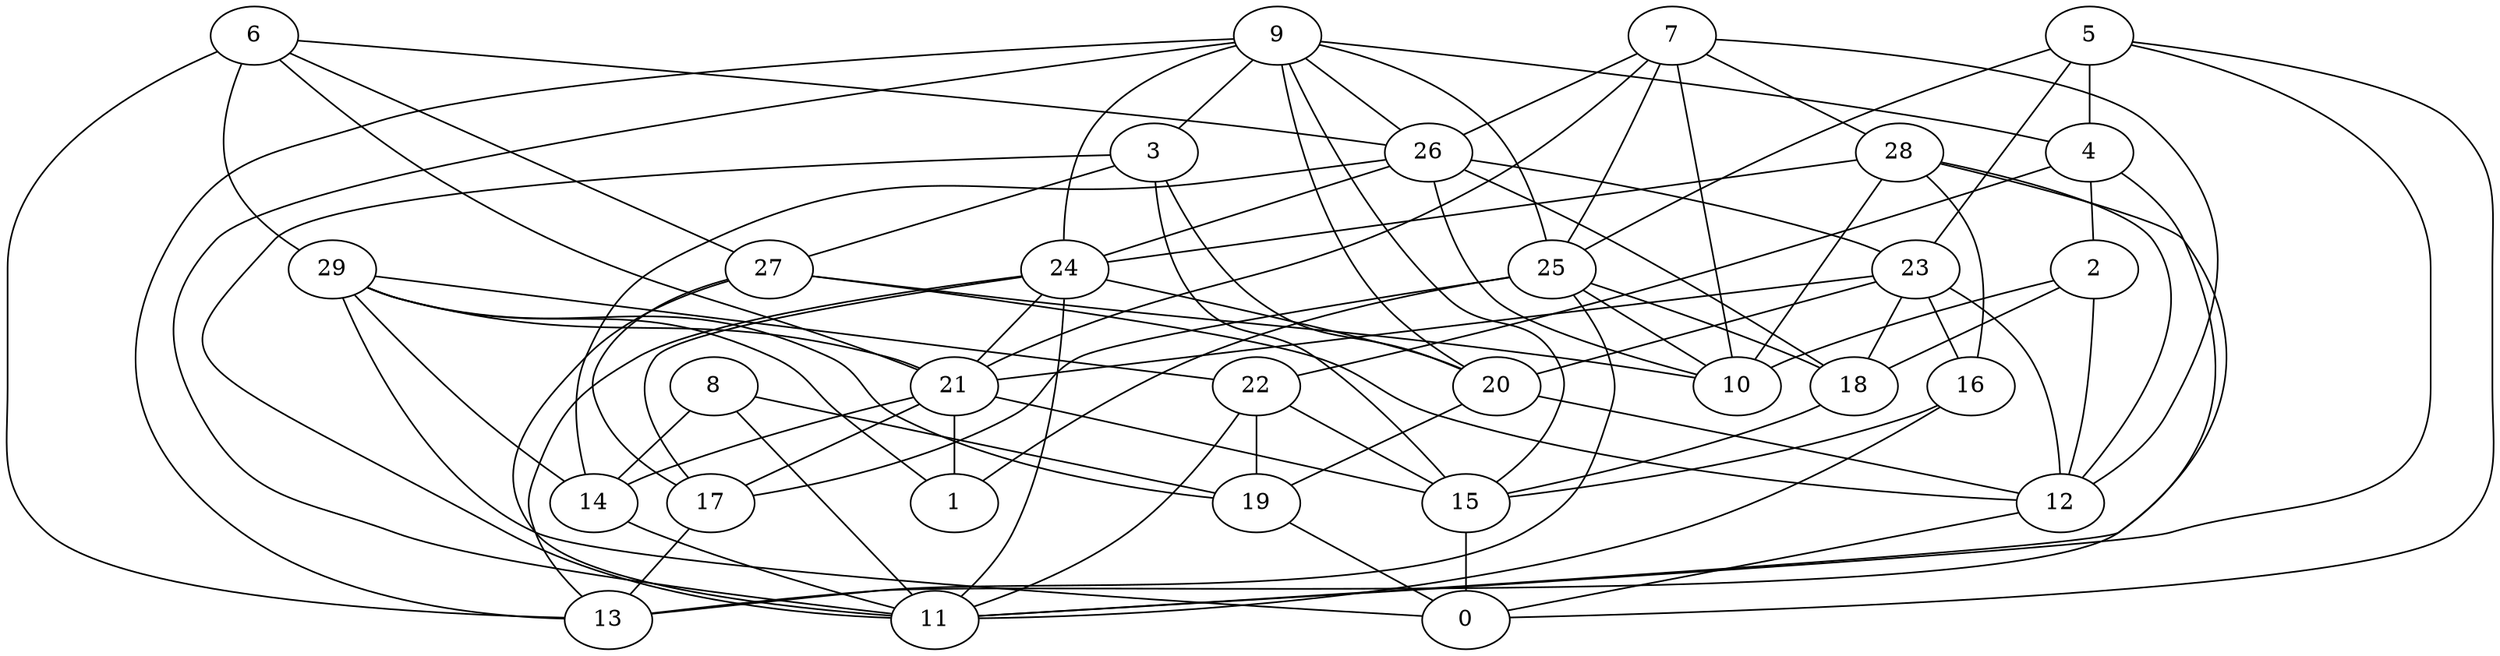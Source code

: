 digraph GG_graph {

subgraph G_graph {
edge [color = black]
"8" -> "19" [dir = none]
"8" -> "14" [dir = none]
"8" -> "11" [dir = none]
"22" -> "11" [dir = none]
"22" -> "15" [dir = none]
"22" -> "19" [dir = none]
"9" -> "24" [dir = none]
"9" -> "11" [dir = none]
"9" -> "26" [dir = none]
"9" -> "20" [dir = none]
"9" -> "15" [dir = none]
"9" -> "3" [dir = none]
"9" -> "25" [dir = none]
"9" -> "4" [dir = none]
"16" -> "11" [dir = none]
"16" -> "15" [dir = none]
"3" -> "15" [dir = none]
"3" -> "11" [dir = none]
"3" -> "27" [dir = none]
"3" -> "20" [dir = none]
"6" -> "13" [dir = none]
"6" -> "29" [dir = none]
"6" -> "26" [dir = none]
"6" -> "27" [dir = none]
"6" -> "21" [dir = none]
"26" -> "23" [dir = none]
"26" -> "14" [dir = none]
"26" -> "24" [dir = none]
"26" -> "10" [dir = none]
"26" -> "18" [dir = none]
"14" -> "11" [dir = none]
"28" -> "16" [dir = none]
"28" -> "12" [dir = none]
"28" -> "11" [dir = none]
"28" -> "24" [dir = none]
"28" -> "10" [dir = none]
"17" -> "13" [dir = none]
"15" -> "0" [dir = none]
"29" -> "1" [dir = none]
"29" -> "22" [dir = none]
"29" -> "0" [dir = none]
"29" -> "19" [dir = none]
"29" -> "21" [dir = none]
"29" -> "14" [dir = none]
"20" -> "19" [dir = none]
"20" -> "12" [dir = none]
"23" -> "21" [dir = none]
"23" -> "12" [dir = none]
"23" -> "20" [dir = none]
"23" -> "16" [dir = none]
"23" -> "18" [dir = none]
"21" -> "14" [dir = none]
"21" -> "15" [dir = none]
"21" -> "17" [dir = none]
"21" -> "1" [dir = none]
"18" -> "15" [dir = none]
"24" -> "21" [dir = none]
"24" -> "11" [dir = none]
"24" -> "17" [dir = none]
"24" -> "13" [dir = none]
"24" -> "20" [dir = none]
"4" -> "22" [dir = none]
"4" -> "13" [dir = none]
"4" -> "2" [dir = none]
"27" -> "10" [dir = none]
"27" -> "12" [dir = none]
"27" -> "11" [dir = none]
"27" -> "17" [dir = none]
"7" -> "26" [dir = none]
"7" -> "25" [dir = none]
"7" -> "28" [dir = none]
"7" -> "21" [dir = none]
"7" -> "10" [dir = none]
"7" -> "12" [dir = none]
"5" -> "0" [dir = none]
"5" -> "4" [dir = none]
"5" -> "25" [dir = none]
"5" -> "23" [dir = none]
"25" -> "18" [dir = none]
"25" -> "1" [dir = none]
"25" -> "17" [dir = none]
"25" -> "13" [dir = none]
"25" -> "10" [dir = none]
"2" -> "12" [dir = none]
"2" -> "10" [dir = none]
"2" -> "18" [dir = none]
"12" -> "0" [dir = none]
"9" -> "13" [dir = none]
"19" -> "0" [dir = none]
"5" -> "11" [dir = none]
}

}
